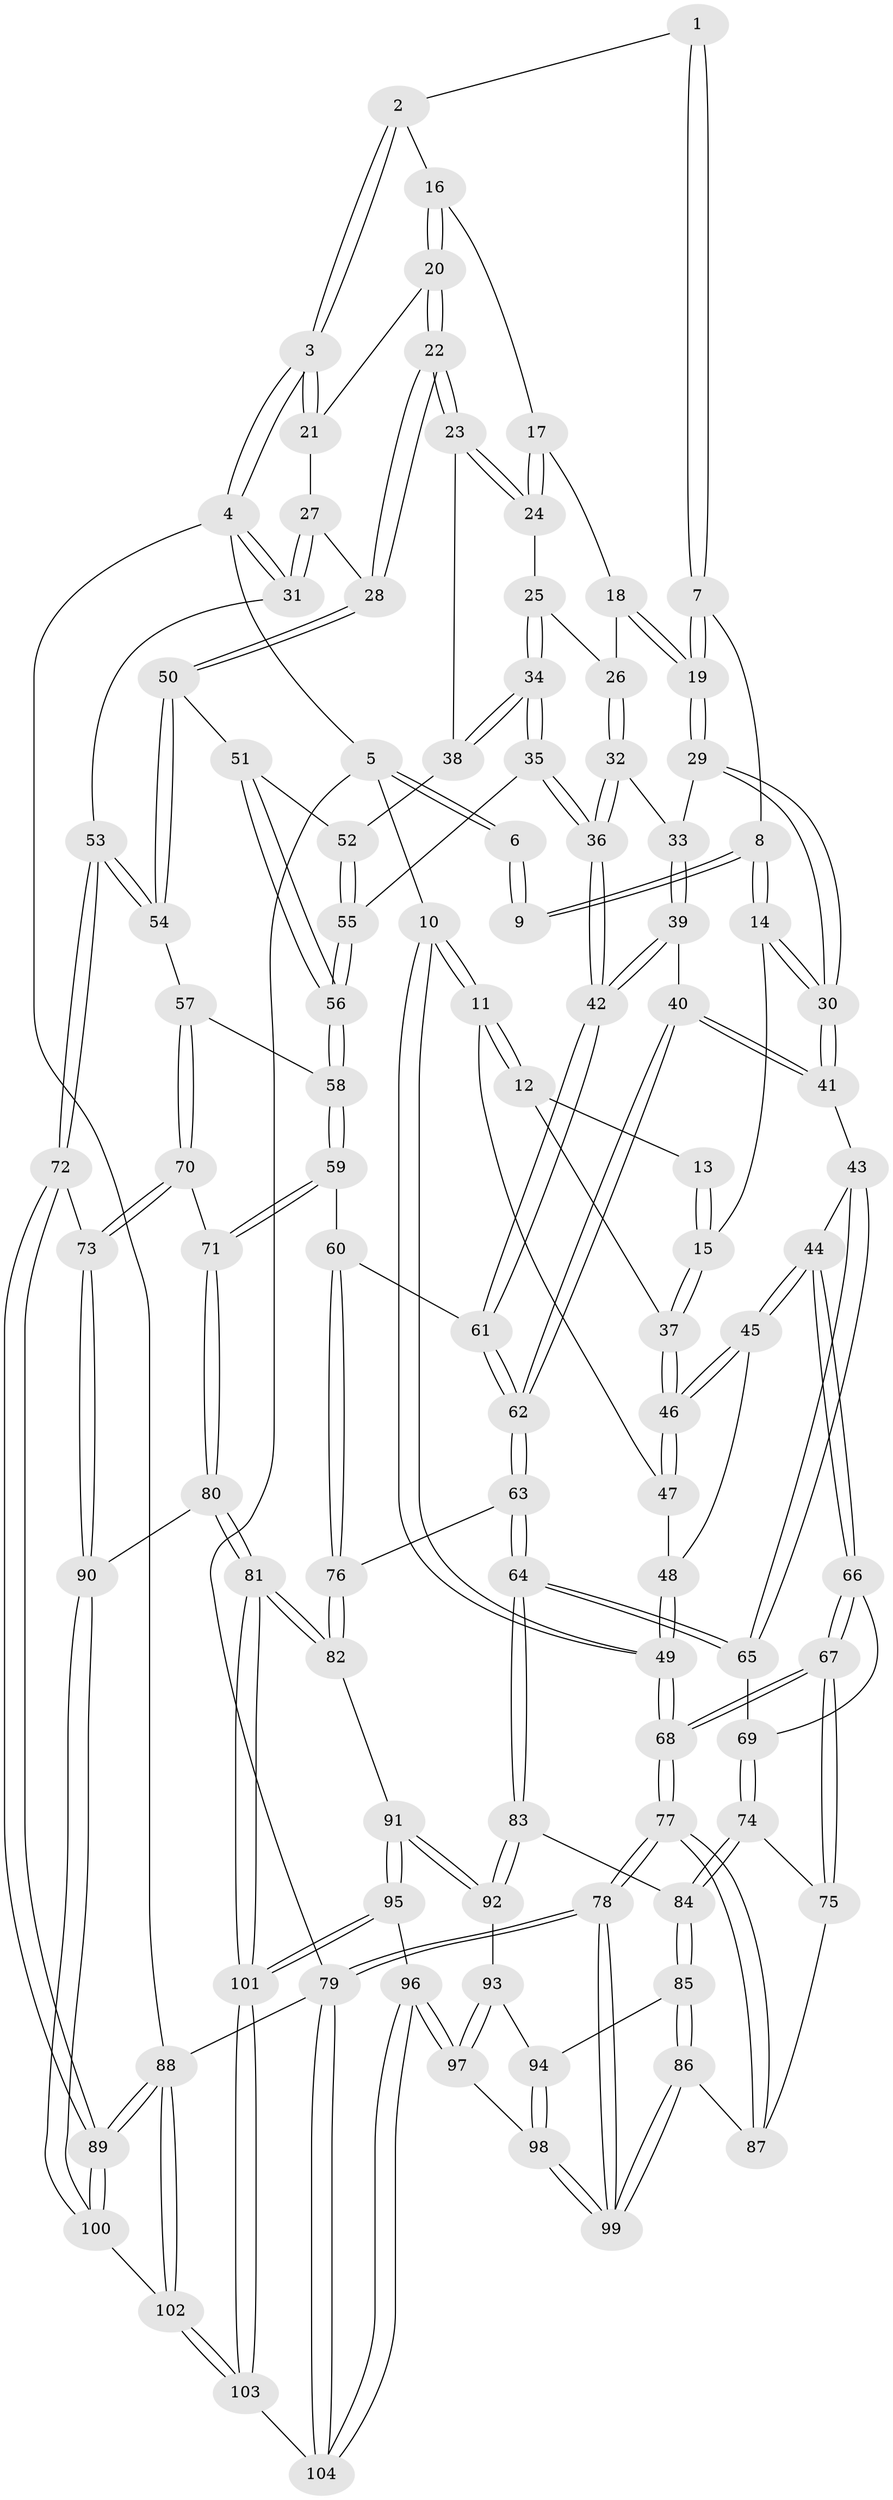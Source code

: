 // Generated by graph-tools (version 1.1) at 2025/03/03/09/25 03:03:15]
// undirected, 104 vertices, 257 edges
graph export_dot {
graph [start="1"]
  node [color=gray90,style=filled];
  1 [pos="+0.35789695817006956+0"];
  2 [pos="+0.5981316852449653+0"];
  3 [pos="+1+0"];
  4 [pos="+1+0"];
  5 [pos="+0+0"];
  6 [pos="+0.22645354441315751+0"];
  7 [pos="+0.35479783027890066+0.09610887093799705"];
  8 [pos="+0.24920580888622484+0.0995213997765488"];
  9 [pos="+0.20911511991934523+0"];
  10 [pos="+0+0.10092692170425514"];
  11 [pos="+0+0.15655177158818526"];
  12 [pos="+0.06217966905599947+0.15192364714714457"];
  13 [pos="+0.17416986787855387+0"];
  14 [pos="+0.1972940124654027+0.1827465971495385"];
  15 [pos="+0.1703268502385589+0.18397055414844046"];
  16 [pos="+0.6007004368258583+0"];
  17 [pos="+0.5923162018614948+0"];
  18 [pos="+0.5646417304766245+0"];
  19 [pos="+0.4142867264214522+0.155500674203976"];
  20 [pos="+0.8358655671185676+0.07963214430361126"];
  21 [pos="+0.9027643074710915+0.03408613987752551"];
  22 [pos="+0.8156169006933144+0.21232707854628258"];
  23 [pos="+0.7957261351731937+0.21248091865246221"];
  24 [pos="+0.7488225614337202+0.1824258190229613"];
  25 [pos="+0.6149780022061401+0.1832615857999333"];
  26 [pos="+0.5920385986193872+0.17681365313583336"];
  27 [pos="+0.9665037479919497+0.1450283590249958"];
  28 [pos="+0.8228542338048291+0.21679536179080025"];
  29 [pos="+0.4138673689965112+0.18091124890004134"];
  30 [pos="+0.308104357978259+0.2684989290848406"];
  31 [pos="+1+0.09469225339742288"];
  32 [pos="+0.5602426234100524+0.20988467588354243"];
  33 [pos="+0.4456566084808397+0.20227410622906064"];
  34 [pos="+0.6619688782743964+0.30517056240895474"];
  35 [pos="+0.615540880497414+0.3542313887460462"];
  36 [pos="+0.5840641698131855+0.36378967852387567"];
  37 [pos="+0.15320557537953325+0.18598305617749356"];
  38 [pos="+0.7653000221812912+0.23953026037218988"];
  39 [pos="+0.49845568777161353+0.3628650826177732"];
  40 [pos="+0.35677346660913506+0.3828110247099835"];
  41 [pos="+0.3097867664072894+0.32841605250820144"];
  42 [pos="+0.5617326007405203+0.3845882871177526"];
  43 [pos="+0.1909838482237534+0.38376827276514114"];
  44 [pos="+0.12727846291305867+0.3819392125614233"];
  45 [pos="+0.12715144814277257+0.381769488976407"];
  46 [pos="+0.1250996611752261+0.370236339778344"];
  47 [pos="+0.021879436399698117+0.26272983803798255"];
  48 [pos="+0.02629494772891043+0.3715983300480932"];
  49 [pos="+0+0.4272808312803984"];
  50 [pos="+0.8897098966943863+0.321956655997824"];
  51 [pos="+0.760038417584572+0.3872816590170221"];
  52 [pos="+0.7393878210039492+0.35135523093684307"];
  53 [pos="+1+0.41724153811066905"];
  54 [pos="+0.9010188825562335+0.33265273762911335"];
  55 [pos="+0.66234246465478+0.3749458907438988"];
  56 [pos="+0.7329006790351154+0.42337313965098455"];
  57 [pos="+0.8116168474243854+0.4894668734709887"];
  58 [pos="+0.7485422757826263+0.4786180509564839"];
  59 [pos="+0.6737512615498559+0.5325754985356237"];
  60 [pos="+0.5928654805842664+0.4975723725053543"];
  61 [pos="+0.5638162376491411+0.43201936371114097"];
  62 [pos="+0.34536896005571704+0.5624729101305285"];
  63 [pos="+0.33999593358720476+0.5774194551762012"];
  64 [pos="+0.32380082634662655+0.5881473750656405"];
  65 [pos="+0.2545922046000548+0.5317378984407459"];
  66 [pos="+0.09671453002071091+0.47827718284078796"];
  67 [pos="+0+0.5737151580357186"];
  68 [pos="+0+0.5750837935183545"];
  69 [pos="+0.10909381436158636+0.49324833499230664"];
  70 [pos="+0.8381205986383349+0.5293504299939967"];
  71 [pos="+0.6985066262911874+0.6185862289136016"];
  72 [pos="+1+0.5750884666265563"];
  73 [pos="+0.9585864083121685+0.6423513413804326"];
  74 [pos="+0.12194807359858632+0.5928908800548185"];
  75 [pos="+0.08635961843780082+0.6169954555854905"];
  76 [pos="+0.508114038080627+0.6299789634682805"];
  77 [pos="+0+0.8547380555190097"];
  78 [pos="+0+1"];
  79 [pos="+0+1"];
  80 [pos="+0.7093198976698523+0.7643016678179404"];
  81 [pos="+0.6791596967436905+0.7828236466254365"];
  82 [pos="+0.5590434982679344+0.7122767016179324"];
  83 [pos="+0.3219285383560442+0.5913947474214826"];
  84 [pos="+0.23838983378140194+0.6334121972755075"];
  85 [pos="+0.166665223978372+0.7358856027884528"];
  86 [pos="+0.16422862682820702+0.7367605832192569"];
  87 [pos="+0.10542595557067272+0.7236406520497689"];
  88 [pos="+1+1"];
  89 [pos="+1+1"];
  90 [pos="+0.838758221953082+0.7530446396830738"];
  91 [pos="+0.39514424972462125+0.792423764270289"];
  92 [pos="+0.3451097955545289+0.7144941005557472"];
  93 [pos="+0.277294395848926+0.7704422870436465"];
  94 [pos="+0.2116138486046735+0.7719755739826438"];
  95 [pos="+0.3934997512769515+0.808428395021834"];
  96 [pos="+0.29891884615712305+0.8979046854324765"];
  97 [pos="+0.2969067780498057+0.8968619637729717"];
  98 [pos="+0.2525316064366475+0.8844491477272693"];
  99 [pos="+0.1192713305421281+0.9075093498748277"];
  100 [pos="+0.9088502083120601+0.8798687433173117"];
  101 [pos="+0.601660256876006+1"];
  102 [pos="+0.6606011094958216+1"];
  103 [pos="+0.592727560145078+1"];
  104 [pos="+0.38544214355926065+1"];
  1 -- 2;
  1 -- 7;
  1 -- 7;
  2 -- 3;
  2 -- 3;
  2 -- 16;
  3 -- 4;
  3 -- 4;
  3 -- 21;
  3 -- 21;
  4 -- 5;
  4 -- 31;
  4 -- 31;
  4 -- 88;
  5 -- 6;
  5 -- 6;
  5 -- 10;
  5 -- 79;
  6 -- 9;
  6 -- 9;
  7 -- 8;
  7 -- 19;
  7 -- 19;
  8 -- 9;
  8 -- 9;
  8 -- 14;
  8 -- 14;
  10 -- 11;
  10 -- 11;
  10 -- 49;
  10 -- 49;
  11 -- 12;
  11 -- 12;
  11 -- 47;
  12 -- 13;
  12 -- 37;
  13 -- 15;
  13 -- 15;
  14 -- 15;
  14 -- 30;
  14 -- 30;
  15 -- 37;
  15 -- 37;
  16 -- 17;
  16 -- 20;
  16 -- 20;
  17 -- 18;
  17 -- 24;
  17 -- 24;
  18 -- 19;
  18 -- 19;
  18 -- 26;
  19 -- 29;
  19 -- 29;
  20 -- 21;
  20 -- 22;
  20 -- 22;
  21 -- 27;
  22 -- 23;
  22 -- 23;
  22 -- 28;
  22 -- 28;
  23 -- 24;
  23 -- 24;
  23 -- 38;
  24 -- 25;
  25 -- 26;
  25 -- 34;
  25 -- 34;
  26 -- 32;
  26 -- 32;
  27 -- 28;
  27 -- 31;
  27 -- 31;
  28 -- 50;
  28 -- 50;
  29 -- 30;
  29 -- 30;
  29 -- 33;
  30 -- 41;
  30 -- 41;
  31 -- 53;
  32 -- 33;
  32 -- 36;
  32 -- 36;
  33 -- 39;
  33 -- 39;
  34 -- 35;
  34 -- 35;
  34 -- 38;
  34 -- 38;
  35 -- 36;
  35 -- 36;
  35 -- 55;
  36 -- 42;
  36 -- 42;
  37 -- 46;
  37 -- 46;
  38 -- 52;
  39 -- 40;
  39 -- 42;
  39 -- 42;
  40 -- 41;
  40 -- 41;
  40 -- 62;
  40 -- 62;
  41 -- 43;
  42 -- 61;
  42 -- 61;
  43 -- 44;
  43 -- 65;
  43 -- 65;
  44 -- 45;
  44 -- 45;
  44 -- 66;
  44 -- 66;
  45 -- 46;
  45 -- 46;
  45 -- 48;
  46 -- 47;
  46 -- 47;
  47 -- 48;
  48 -- 49;
  48 -- 49;
  49 -- 68;
  49 -- 68;
  50 -- 51;
  50 -- 54;
  50 -- 54;
  51 -- 52;
  51 -- 56;
  51 -- 56;
  52 -- 55;
  52 -- 55;
  53 -- 54;
  53 -- 54;
  53 -- 72;
  53 -- 72;
  54 -- 57;
  55 -- 56;
  55 -- 56;
  56 -- 58;
  56 -- 58;
  57 -- 58;
  57 -- 70;
  57 -- 70;
  58 -- 59;
  58 -- 59;
  59 -- 60;
  59 -- 71;
  59 -- 71;
  60 -- 61;
  60 -- 76;
  60 -- 76;
  61 -- 62;
  61 -- 62;
  62 -- 63;
  62 -- 63;
  63 -- 64;
  63 -- 64;
  63 -- 76;
  64 -- 65;
  64 -- 65;
  64 -- 83;
  64 -- 83;
  65 -- 69;
  66 -- 67;
  66 -- 67;
  66 -- 69;
  67 -- 68;
  67 -- 68;
  67 -- 75;
  67 -- 75;
  68 -- 77;
  68 -- 77;
  69 -- 74;
  69 -- 74;
  70 -- 71;
  70 -- 73;
  70 -- 73;
  71 -- 80;
  71 -- 80;
  72 -- 73;
  72 -- 89;
  72 -- 89;
  73 -- 90;
  73 -- 90;
  74 -- 75;
  74 -- 84;
  74 -- 84;
  75 -- 87;
  76 -- 82;
  76 -- 82;
  77 -- 78;
  77 -- 78;
  77 -- 87;
  77 -- 87;
  78 -- 79;
  78 -- 79;
  78 -- 99;
  78 -- 99;
  79 -- 104;
  79 -- 104;
  79 -- 88;
  80 -- 81;
  80 -- 81;
  80 -- 90;
  81 -- 82;
  81 -- 82;
  81 -- 101;
  81 -- 101;
  82 -- 91;
  83 -- 84;
  83 -- 92;
  83 -- 92;
  84 -- 85;
  84 -- 85;
  85 -- 86;
  85 -- 86;
  85 -- 94;
  86 -- 87;
  86 -- 99;
  86 -- 99;
  88 -- 89;
  88 -- 89;
  88 -- 102;
  88 -- 102;
  89 -- 100;
  89 -- 100;
  90 -- 100;
  90 -- 100;
  91 -- 92;
  91 -- 92;
  91 -- 95;
  91 -- 95;
  92 -- 93;
  93 -- 94;
  93 -- 97;
  93 -- 97;
  94 -- 98;
  94 -- 98;
  95 -- 96;
  95 -- 101;
  95 -- 101;
  96 -- 97;
  96 -- 97;
  96 -- 104;
  96 -- 104;
  97 -- 98;
  98 -- 99;
  98 -- 99;
  100 -- 102;
  101 -- 103;
  101 -- 103;
  102 -- 103;
  102 -- 103;
  103 -- 104;
}
